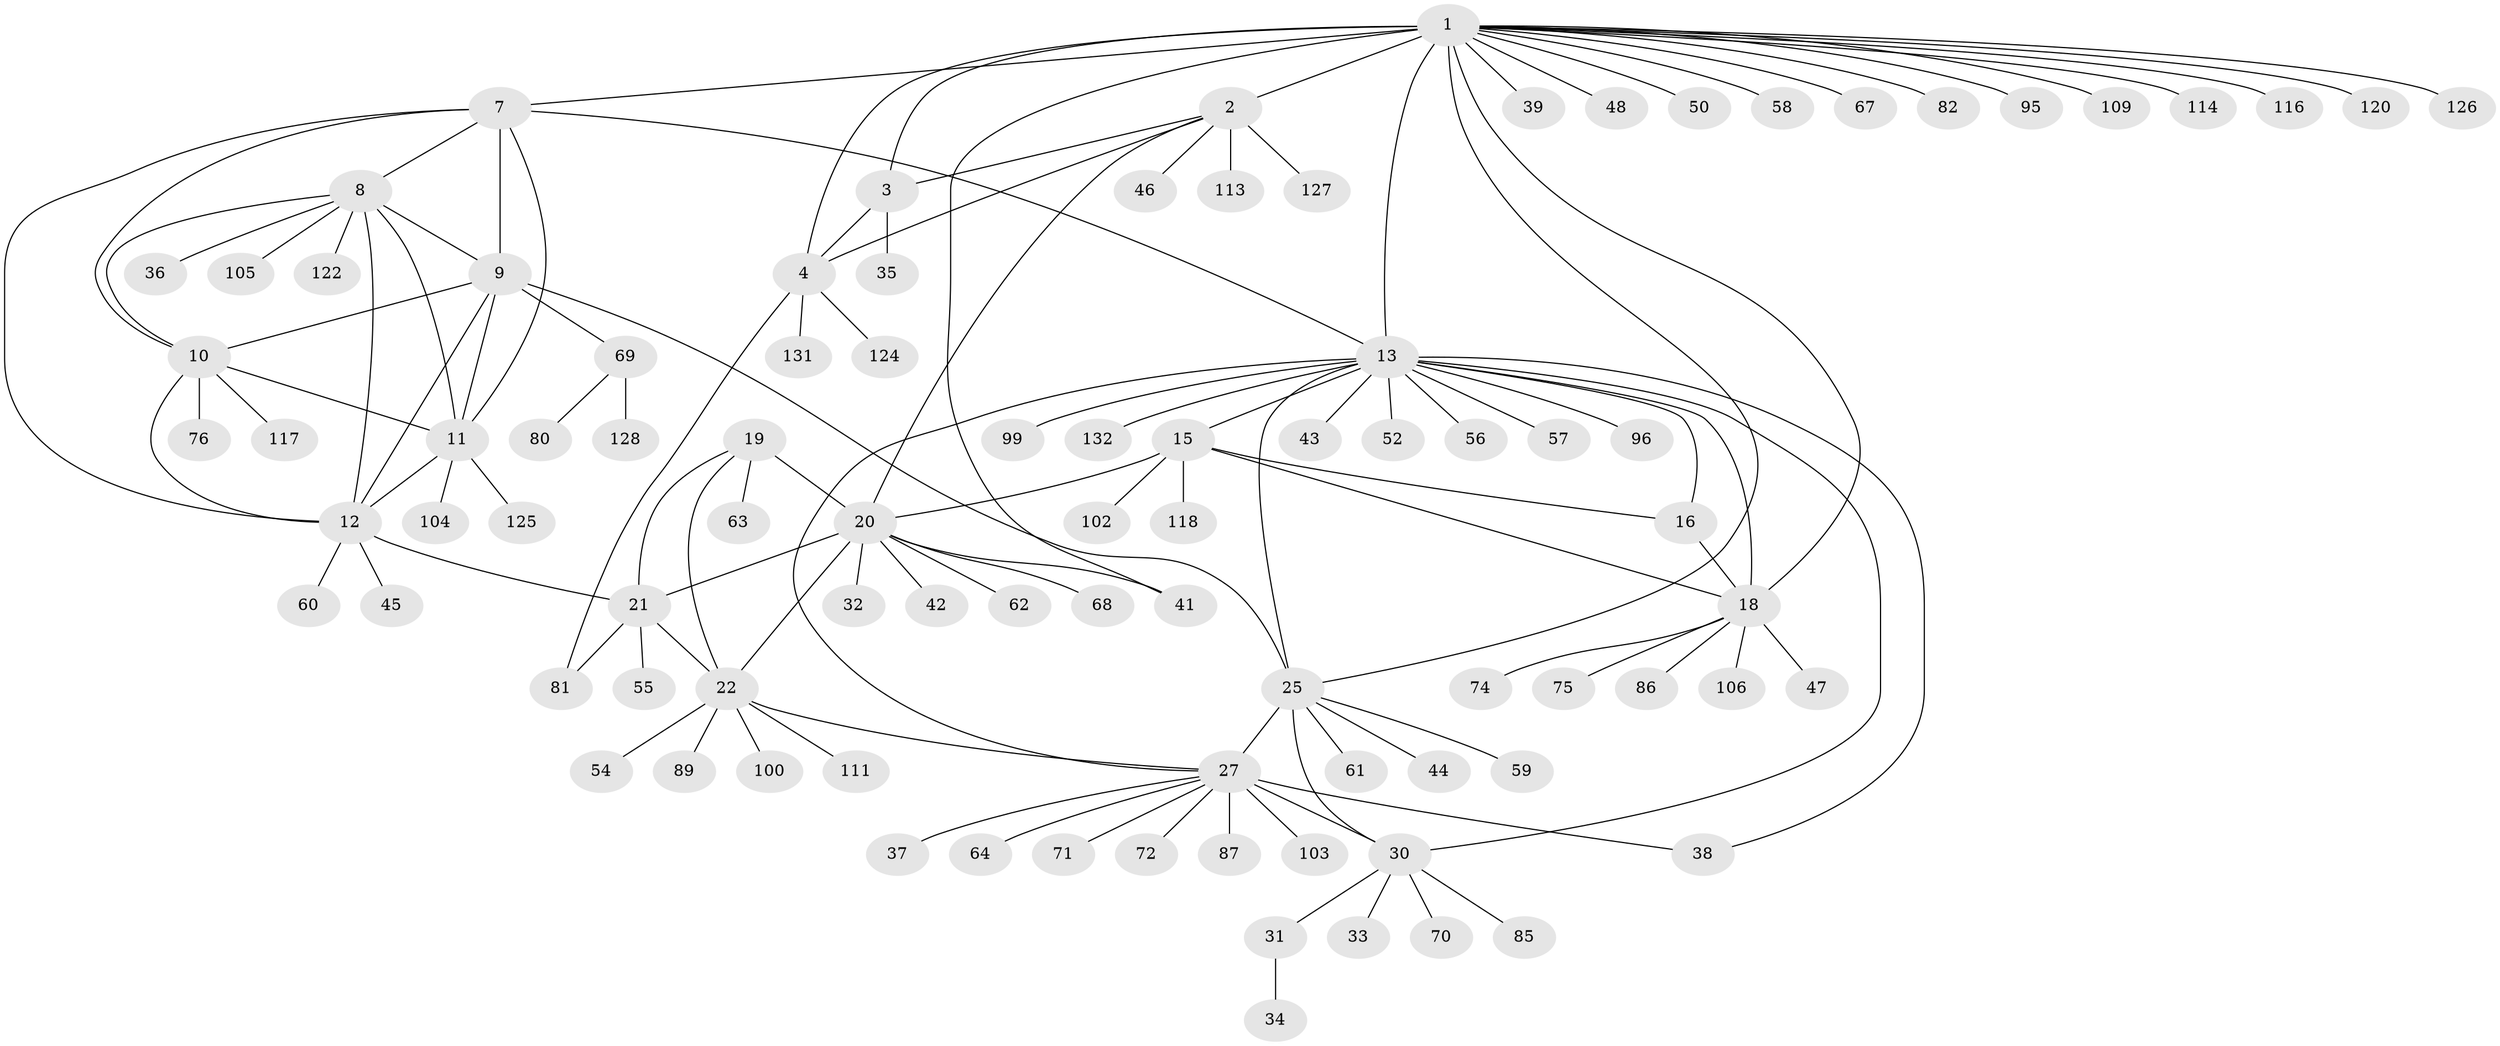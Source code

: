 // original degree distribution, {13: 0.007575757575757576, 9: 0.045454545454545456, 6: 0.007575757575757576, 8: 0.06060606060606061, 14: 0.015151515151515152, 7: 0.05303030303030303, 10: 0.022727272727272728, 5: 0.007575757575757576, 11: 0.007575757575757576, 2: 0.11363636363636363, 1: 0.6439393939393939, 4: 0.007575757575757576, 3: 0.007575757575757576}
// Generated by graph-tools (version 1.1) at 2025/19/03/04/25 18:19:38]
// undirected, 92 vertices, 123 edges
graph export_dot {
graph [start="1"]
  node [color=gray90,style=filled];
  1 [super="+5"];
  2;
  3;
  4;
  7;
  8;
  9;
  10;
  11;
  12;
  13 [super="+51+14"];
  15;
  16;
  18;
  19 [super="+79+92+77"];
  20 [super="+23+65"];
  21;
  22;
  25 [super="+29+53"];
  27 [super="+28"];
  30;
  31;
  32;
  33;
  34;
  35;
  36;
  37;
  38 [super="+93"];
  39;
  41;
  42;
  43;
  44;
  45;
  46;
  47;
  48;
  50;
  52;
  54 [super="+91+129+88"];
  55;
  56;
  57;
  58 [super="+90"];
  59;
  60;
  61;
  62;
  63 [super="+84"];
  64;
  67 [super="+110"];
  68 [super="+73"];
  69;
  70;
  71;
  72;
  74;
  75;
  76 [super="+108"];
  80;
  81;
  82;
  85;
  86;
  87;
  89;
  95;
  96;
  99;
  100;
  102;
  103;
  104;
  105;
  106 [super="+107"];
  109;
  111;
  113;
  114;
  116;
  117;
  118;
  120;
  122;
  124;
  125;
  126;
  127;
  128;
  131;
  132;
  1 -- 2 [weight=3];
  1 -- 3 [weight=3];
  1 -- 4 [weight=3];
  1 -- 7;
  1 -- 50;
  1 -- 58;
  1 -- 82;
  1 -- 95;
  1 -- 109;
  1 -- 116;
  1 -- 120;
  1 -- 67;
  1 -- 39;
  1 -- 41;
  1 -- 48;
  1 -- 18;
  1 -- 114;
  1 -- 25;
  1 -- 126;
  1 -- 13;
  2 -- 3;
  2 -- 4;
  2 -- 46;
  2 -- 113;
  2 -- 127;
  2 -- 20;
  3 -- 4;
  3 -- 35;
  4 -- 81;
  4 -- 124;
  4 -- 131;
  7 -- 8;
  7 -- 9;
  7 -- 10;
  7 -- 11;
  7 -- 12;
  7 -- 13;
  8 -- 9;
  8 -- 10;
  8 -- 11;
  8 -- 12;
  8 -- 36;
  8 -- 105;
  8 -- 122;
  9 -- 10;
  9 -- 11;
  9 -- 12;
  9 -- 69;
  9 -- 25;
  10 -- 11;
  10 -- 12;
  10 -- 76;
  10 -- 117;
  11 -- 12;
  11 -- 104;
  11 -- 125;
  12 -- 21;
  12 -- 45;
  12 -- 60;
  13 -- 15 [weight=3];
  13 -- 16 [weight=3];
  13 -- 18 [weight=3];
  13 -- 43;
  13 -- 132;
  13 -- 25 [weight=2];
  13 -- 27 [weight=2];
  13 -- 30;
  13 -- 96;
  13 -- 99;
  13 -- 38;
  13 -- 52;
  13 -- 56;
  13 -- 57;
  15 -- 16;
  15 -- 18;
  15 -- 102;
  15 -- 118;
  15 -- 20;
  16 -- 18;
  18 -- 47;
  18 -- 74;
  18 -- 75;
  18 -- 86;
  18 -- 106;
  19 -- 20 [weight=3];
  19 -- 21;
  19 -- 22;
  19 -- 63;
  20 -- 21 [weight=3];
  20 -- 22 [weight=3];
  20 -- 32;
  20 -- 68;
  20 -- 41;
  20 -- 42;
  20 -- 62;
  21 -- 22;
  21 -- 55;
  21 -- 81;
  22 -- 54;
  22 -- 89;
  22 -- 100;
  22 -- 111;
  22 -- 27;
  25 -- 27 [weight=4];
  25 -- 30 [weight=2];
  25 -- 44;
  25 -- 61;
  25 -- 59;
  27 -- 30 [weight=2];
  27 -- 37;
  27 -- 64;
  27 -- 72;
  27 -- 87;
  27 -- 103;
  27 -- 38;
  27 -- 71;
  30 -- 31;
  30 -- 33;
  30 -- 70;
  30 -- 85;
  31 -- 34;
  69 -- 80;
  69 -- 128;
}
